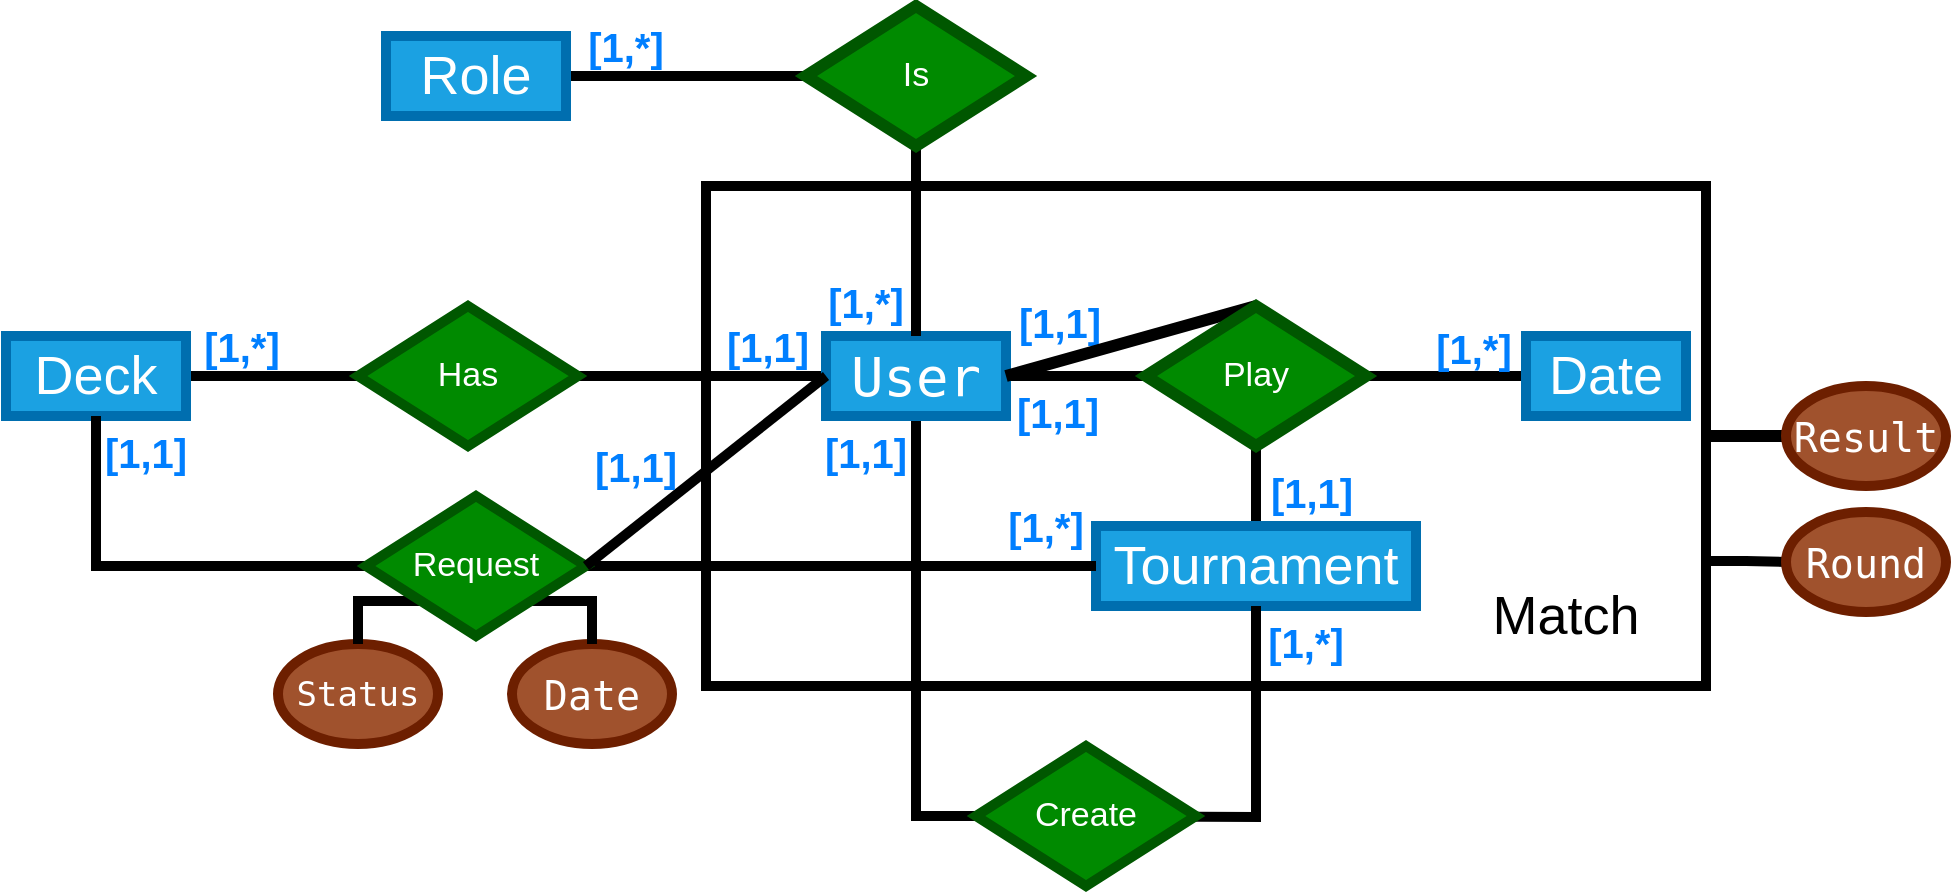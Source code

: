 <mxfile>
    <diagram name="Página-1" id="507ssJq4naJnl4tNUfq0">
        <mxGraphModel dx="1696" dy="586" grid="1" gridSize="10" guides="1" tooltips="1" connect="1" arrows="1" fold="1" page="1" pageScale="1" pageWidth="827" pageHeight="1169" math="0" shadow="0">
            <root>
                <mxCell id="0"/>
                <mxCell id="1" parent="0"/>
                <mxCell id="s4LA91QQ77V4tFSlohtm-96" style="edgeStyle=orthogonalEdgeStyle;rounded=0;orthogonalLoop=1;jettySize=auto;html=1;exitX=1;exitY=0.5;exitDx=0;exitDy=0;entryX=0;entryY=0.5;entryDx=0;entryDy=0;strokeWidth=6;endArrow=none;endFill=0;" parent="1" source="s4LA91QQ77V4tFSlohtm-98" edge="1">
                    <mxGeometry relative="1" as="geometry">
                        <mxPoint x="420.0" y="245.0" as="targetPoint"/>
                    </mxGeometry>
                </mxCell>
                <mxCell id="s4LA91QQ77V4tFSlohtm-97" style="edgeStyle=orthogonalEdgeStyle;rounded=0;orthogonalLoop=1;jettySize=auto;html=1;exitX=1;exitY=0.75;exitDx=0;exitDy=0;entryX=0;entryY=0.5;entryDx=0;entryDy=0;strokeWidth=5;endArrow=none;endFill=0;" parent="1" source="s4LA91QQ77V4tFSlohtm-98" target="s4LA91QQ77V4tFSlohtm-115" edge="1">
                    <mxGeometry relative="1" as="geometry"/>
                </mxCell>
                <mxCell id="s4LA91QQ77V4tFSlohtm-98" value="" style="rounded=0;whiteSpace=wrap;html=1;strokeWidth=5;fillColor=none;" parent="1" vertex="1">
                    <mxGeometry x="-120" y="120" width="500" height="250" as="geometry"/>
                </mxCell>
                <mxCell id="s4LA91QQ77V4tFSlohtm-99" style="edgeStyle=orthogonalEdgeStyle;rounded=0;orthogonalLoop=1;jettySize=auto;html=1;exitX=1;exitY=0.5;exitDx=0;exitDy=0;entryX=0;entryY=0.5;entryDx=0;entryDy=0;strokeWidth=5;endArrow=none;endFill=0;" parent="1" source="s4LA91QQ77V4tFSlohtm-100" target="s4LA91QQ77V4tFSlohtm-113" edge="1">
                    <mxGeometry relative="1" as="geometry"/>
                </mxCell>
                <mxCell id="s4LA91QQ77V4tFSlohtm-100" value="&lt;font style=&quot;font-size: 27px;&quot;&gt;Deck&lt;/font&gt;" style="rounded=0;whiteSpace=wrap;html=1;fillColor=#1ba1e2;strokeColor=#006EAF;fontColor=#ffffff;strokeWidth=5;" parent="1" vertex="1">
                    <mxGeometry x="-470" y="195" width="90" height="40" as="geometry"/>
                </mxCell>
                <mxCell id="s4LA91QQ77V4tFSlohtm-101" value="" style="edgeStyle=orthogonalEdgeStyle;rounded=0;orthogonalLoop=1;jettySize=auto;html=1;endArrow=none;endFill=0;strokeWidth=5;" parent="1" source="s4LA91QQ77V4tFSlohtm-102" target="s4LA91QQ77V4tFSlohtm-123" edge="1">
                    <mxGeometry relative="1" as="geometry"/>
                </mxCell>
                <mxCell id="s4LA91QQ77V4tFSlohtm-102" value="&lt;font style=&quot;font-size: 27px;&quot;&gt;Tournament&lt;/font&gt;" style="rounded=0;whiteSpace=wrap;html=1;fillColor=#1ba1e2;strokeColor=#006EAF;fontColor=#ffffff;strokeWidth=5;" parent="1" vertex="1">
                    <mxGeometry x="75" y="290" width="160" height="40" as="geometry"/>
                </mxCell>
                <mxCell id="s4LA91QQ77V4tFSlohtm-103" style="edgeStyle=orthogonalEdgeStyle;rounded=0;orthogonalLoop=1;jettySize=auto;html=1;exitX=0;exitY=0.5;exitDx=0;exitDy=0;entryX=1;entryY=0.5;entryDx=0;entryDy=0;strokeWidth=5;endArrow=none;endFill=0;" parent="1" source="s4LA91QQ77V4tFSlohtm-106" target="s4LA91QQ77V4tFSlohtm-113" edge="1">
                    <mxGeometry relative="1" as="geometry"/>
                </mxCell>
                <mxCell id="s4LA91QQ77V4tFSlohtm-104" value="" style="edgeStyle=orthogonalEdgeStyle;rounded=0;orthogonalLoop=1;jettySize=auto;html=1;endArrow=none;endFill=0;strokeWidth=5;" parent="1" source="s4LA91QQ77V4tFSlohtm-106" edge="1">
                    <mxGeometry relative="1" as="geometry">
                        <mxPoint x="100" y="215.0" as="targetPoint"/>
                    </mxGeometry>
                </mxCell>
                <mxCell id="s4LA91QQ77V4tFSlohtm-105" style="edgeStyle=orthogonalEdgeStyle;rounded=0;orthogonalLoop=1;jettySize=auto;html=1;exitX=0.5;exitY=1;exitDx=0;exitDy=0;endArrow=none;endFill=0;strokeWidth=5;entryX=0;entryY=0.5;entryDx=0;entryDy=0;" parent="1" source="s4LA91QQ77V4tFSlohtm-106" target="s4LA91QQ77V4tFSlohtm-131" edge="1">
                    <mxGeometry relative="1" as="geometry">
                        <mxPoint x="-15" y="400" as="targetPoint"/>
                    </mxGeometry>
                </mxCell>
                <mxCell id="s4LA91QQ77V4tFSlohtm-106" value="&lt;pre dir=&quot;ltr&quot; style=&quot;text-align: left; line-height: 100%; font-size: 27px;&quot; id=&quot;tw-target-text&quot; data-placeholder=&quot;Traducción&quot; class=&quot;tw-data-text tw-text-large tw-ta&quot;&gt;&lt;font style=&quot;font-size: 27px;&quot;&gt;User&lt;/font&gt;&lt;/pre&gt;" style="rounded=0;whiteSpace=wrap;html=1;fillColor=#1ba1e2;strokeColor=#006EAF;fontColor=#ffffff;strokeWidth=5;" parent="1" vertex="1">
                    <mxGeometry x="-60" y="195" width="90" height="40" as="geometry"/>
                </mxCell>
                <mxCell id="s4LA91QQ77V4tFSlohtm-107" style="edgeStyle=orthogonalEdgeStyle;rounded=0;orthogonalLoop=1;jettySize=auto;html=1;entryX=1;entryY=0.5;entryDx=0;entryDy=0;endArrow=none;endFill=0;strokeWidth=5;" parent="1" source="s4LA91QQ77V4tFSlohtm-108" edge="1">
                    <mxGeometry relative="1" as="geometry">
                        <mxPoint x="210" y="215.0" as="targetPoint"/>
                    </mxGeometry>
                </mxCell>
                <mxCell id="s4LA91QQ77V4tFSlohtm-108" value="&lt;font style=&quot;font-size: 27px;&quot;&gt;Date&lt;/font&gt;" style="rounded=0;whiteSpace=wrap;html=1;fillColor=#1ba1e2;strokeColor=#006EAF;fontColor=#ffffff;perimeterSpacing=0;strokeWidth=5;" parent="1" vertex="1">
                    <mxGeometry x="290" y="195" width="80" height="40" as="geometry"/>
                </mxCell>
                <mxCell id="s4LA91QQ77V4tFSlohtm-109" style="edgeStyle=orthogonalEdgeStyle;rounded=0;orthogonalLoop=1;jettySize=auto;html=1;exitX=1;exitY=0.5;exitDx=0;exitDy=0;entryX=1;entryY=0.5;entryDx=0;entryDy=0;" parent="1" edge="1">
                    <mxGeometry relative="1" as="geometry">
                        <mxPoint x="225" y="215" as="sourcePoint"/>
                        <mxPoint x="225" y="215" as="targetPoint"/>
                    </mxGeometry>
                </mxCell>
                <mxCell id="s4LA91QQ77V4tFSlohtm-110" style="edgeStyle=orthogonalEdgeStyle;rounded=0;orthogonalLoop=1;jettySize=auto;html=1;exitX=0.5;exitY=1;exitDx=0;exitDy=0;" parent="1" edge="1">
                    <mxGeometry relative="1" as="geometry">
                        <mxPoint x="170" y="250" as="sourcePoint"/>
                        <mxPoint x="170" y="250" as="targetPoint"/>
                    </mxGeometry>
                </mxCell>
                <mxCell id="s4LA91QQ77V4tFSlohtm-111" style="edgeStyle=orthogonalEdgeStyle;rounded=0;orthogonalLoop=1;jettySize=auto;html=1;exitX=0.5;exitY=1;exitDx=0;exitDy=0;" parent="1" source="s4LA91QQ77V4tFSlohtm-98" target="s4LA91QQ77V4tFSlohtm-98" edge="1">
                    <mxGeometry relative="1" as="geometry"/>
                </mxCell>
                <mxCell id="s4LA91QQ77V4tFSlohtm-112" value="&lt;font style=&quot;font-size: 27px;&quot;&gt;Match&lt;/font&gt;" style="text;html=1;strokeColor=none;fillColor=none;align=center;verticalAlign=middle;whiteSpace=wrap;rounded=0;" parent="1" vertex="1">
                    <mxGeometry x="280" y="320" width="60" height="30" as="geometry"/>
                </mxCell>
                <mxCell id="s4LA91QQ77V4tFSlohtm-113" value="&lt;font style=&quot;font-size: 17px;&quot;&gt;Has&lt;/font&gt;" style="rhombus;whiteSpace=wrap;html=1;fillColor=#008a00;fontColor=#ffffff;strokeColor=#005700;strokeWidth=5;" parent="1" vertex="1">
                    <mxGeometry x="-294" y="180" width="110" height="70" as="geometry"/>
                </mxCell>
                <mxCell id="s4LA91QQ77V4tFSlohtm-114" style="edgeStyle=orthogonalEdgeStyle;rounded=0;orthogonalLoop=1;jettySize=auto;html=1;exitX=1;exitY=0.5;exitDx=0;exitDy=0;entryX=0.5;entryY=1;entryDx=0;entryDy=0;endArrow=none;endFill=0;strokeWidth=5;" parent="1" target="s4LA91QQ77V4tFSlohtm-102" edge="1">
                    <mxGeometry relative="1" as="geometry">
                        <mxPoint x="40" y="435" as="sourcePoint"/>
                    </mxGeometry>
                </mxCell>
                <mxCell id="s4LA91QQ77V4tFSlohtm-115" value="&lt;pre dir=&quot;ltr&quot; style=&quot;text-align:left&quot; id=&quot;tw-target-text&quot; data-placeholder=&quot;Traducción&quot; class=&quot;tw-data-text tw-text-large tw-ta&quot;&gt;&lt;span style=&quot;font-size: 20px;&quot; lang=&quot;en&quot; class=&quot;Y2IQFc&quot;&gt;Round&lt;/span&gt;&lt;/pre&gt;" style="ellipse;whiteSpace=wrap;html=1;fillColor=#a0522d;strokeColor=#6D1F00;fontColor=#ffffff;strokeWidth=5;" parent="1" vertex="1">
                    <mxGeometry x="420" y="283" width="80" height="50" as="geometry"/>
                </mxCell>
                <mxCell id="s4LA91QQ77V4tFSlohtm-116" value="&lt;b&gt;&lt;font color=&quot;#007fff&quot; style=&quot;font-size: 20px;&quot;&gt;[1,1]&lt;/font&gt;&lt;/b&gt;" style="text;html=1;strokeColor=none;fillColor=none;align=center;verticalAlign=middle;whiteSpace=wrap;rounded=0;" parent="1" vertex="1">
                    <mxGeometry x="-109" y="190" width="40" height="20" as="geometry"/>
                </mxCell>
                <mxCell id="s4LA91QQ77V4tFSlohtm-117" value="&lt;b&gt;&lt;font color=&quot;#007fff&quot; style=&quot;font-size: 20px;&quot;&gt;[1,*]&lt;/font&gt;&lt;/b&gt;" style="text;html=1;strokeColor=none;fillColor=none;align=center;verticalAlign=middle;whiteSpace=wrap;rounded=0;" parent="1" vertex="1">
                    <mxGeometry x="-372" y="190" width="40" height="20" as="geometry"/>
                </mxCell>
                <mxCell id="s4LA91QQ77V4tFSlohtm-118" value="&lt;b&gt;&lt;font color=&quot;#007fff&quot; style=&quot;font-size: 20px;&quot;&gt;[1,1]&lt;/font&gt;&lt;/b&gt;" style="text;html=1;strokeColor=none;fillColor=none;align=center;verticalAlign=middle;whiteSpace=wrap;rounded=0;" parent="1" vertex="1">
                    <mxGeometry x="36" y="223" width="40" height="20" as="geometry"/>
                </mxCell>
                <mxCell id="s4LA91QQ77V4tFSlohtm-119" value="&lt;b&gt;&lt;font color=&quot;#007fff&quot; style=&quot;font-size: 20px;&quot;&gt;[1,1]&lt;/font&gt;&lt;/b&gt;" style="text;html=1;strokeColor=none;fillColor=none;align=center;verticalAlign=middle;whiteSpace=wrap;rounded=0;" parent="1" vertex="1">
                    <mxGeometry x="37" y="178" width="40" height="20" as="geometry"/>
                </mxCell>
                <mxCell id="s4LA91QQ77V4tFSlohtm-120" value="&lt;b&gt;&lt;font color=&quot;#007fff&quot; style=&quot;font-size: 20px;&quot;&gt;[1,*]&lt;/font&gt;&lt;/b&gt;" style="text;html=1;strokeColor=none;fillColor=none;align=center;verticalAlign=middle;whiteSpace=wrap;rounded=0;" parent="1" vertex="1">
                    <mxGeometry x="244" y="188.5" width="40" height="25" as="geometry"/>
                </mxCell>
                <mxCell id="s4LA91QQ77V4tFSlohtm-121" value="&lt;b&gt;&lt;font color=&quot;#007fff&quot; style=&quot;font-size: 20px;&quot;&gt;[1,1]&lt;/font&gt;&lt;/b&gt;" style="text;html=1;strokeColor=none;fillColor=none;align=center;verticalAlign=middle;whiteSpace=wrap;rounded=0;" parent="1" vertex="1">
                    <mxGeometry x="163" y="263" width="40" height="20" as="geometry"/>
                </mxCell>
                <mxCell id="s4LA91QQ77V4tFSlohtm-122" value="" style="endArrow=none;html=1;rounded=0;entryX=0.5;entryY=0;entryDx=0;entryDy=0;exitX=1;exitY=0.5;exitDx=0;exitDy=0;targetPerimeterSpacing=1;strokeWidth=6;endSize=5;" parent="1" source="s4LA91QQ77V4tFSlohtm-106" edge="1">
                    <mxGeometry width="50" height="50" relative="1" as="geometry">
                        <mxPoint x="120" y="260" as="sourcePoint"/>
                        <mxPoint x="155" y="180.0" as="targetPoint"/>
                    </mxGeometry>
                </mxCell>
                <mxCell id="s4LA91QQ77V4tFSlohtm-123" value="&lt;font style=&quot;font-size: 17px;&quot;&gt;Play&lt;/font&gt;" style="rhombus;whiteSpace=wrap;html=1;fillColor=#008a00;fontColor=#ffffff;strokeColor=#005700;strokeWidth=6;" parent="1" vertex="1">
                    <mxGeometry x="100" y="180" width="110" height="70" as="geometry"/>
                </mxCell>
                <mxCell id="s4LA91QQ77V4tFSlohtm-124" value="" style="edgeStyle=orthogonalEdgeStyle;rounded=0;orthogonalLoop=1;jettySize=auto;html=1;endSize=10;endArrow=none;endFill=0;strokeWidth=5;" parent="1" source="s4LA91QQ77V4tFSlohtm-125" target="s4LA91QQ77V4tFSlohtm-127" edge="1">
                    <mxGeometry relative="1" as="geometry"/>
                </mxCell>
                <mxCell id="s4LA91QQ77V4tFSlohtm-125" value="&lt;font style=&quot;font-size: 27px;&quot;&gt;Role&lt;/font&gt;" style="rounded=0;whiteSpace=wrap;html=1;fillColor=#1ba1e2;strokeColor=#006EAF;fontColor=#ffffff;strokeWidth=5;" parent="1" vertex="1">
                    <mxGeometry x="-280" y="45" width="90" height="40" as="geometry"/>
                </mxCell>
                <mxCell id="s4LA91QQ77V4tFSlohtm-126" value="" style="edgeStyle=orthogonalEdgeStyle;rounded=0;orthogonalLoop=1;jettySize=auto;html=1;strokeWidth=5;endArrow=none;endFill=0;" parent="1" source="s4LA91QQ77V4tFSlohtm-127" target="s4LA91QQ77V4tFSlohtm-106" edge="1">
                    <mxGeometry relative="1" as="geometry"/>
                </mxCell>
                <mxCell id="s4LA91QQ77V4tFSlohtm-127" value="&lt;font style=&quot;font-size: 17px;&quot;&gt;Is&lt;/font&gt;" style="rhombus;whiteSpace=wrap;html=1;fillColor=#008a00;fontColor=#ffffff;strokeColor=#005700;strokeWidth=6;" parent="1" vertex="1">
                    <mxGeometry x="-70" y="30" width="110" height="70" as="geometry"/>
                </mxCell>
                <mxCell id="s4LA91QQ77V4tFSlohtm-128" value="&lt;pre dir=&quot;ltr&quot; style=&quot;text-align: left; font-size: 11px;&quot; id=&quot;tw-target-text&quot; data-placeholder=&quot;Traducción&quot; class=&quot;tw-data-text tw-text-large tw-ta&quot;&gt;&lt;font style=&quot;font-size: 20px;&quot;&gt;Result&lt;/font&gt;&lt;/pre&gt;" style="ellipse;whiteSpace=wrap;html=1;fillColor=#a0522d;strokeColor=#6D1F00;fontColor=#ffffff;strokeWidth=5;" parent="1" vertex="1">
                    <mxGeometry x="420" y="220" width="80" height="50" as="geometry"/>
                </mxCell>
                <mxCell id="s4LA91QQ77V4tFSlohtm-129" value="&lt;pre dir=&quot;ltr&quot; style=&quot;text-align: left; font-size: 11px;&quot; id=&quot;tw-target-text&quot; data-placeholder=&quot;Traducción&quot; class=&quot;tw-data-text tw-text-large tw-ta&quot;&gt;&lt;font style=&quot;font-size: 20px;&quot;&gt;Date&lt;/font&gt;&lt;/pre&gt;" style="ellipse;whiteSpace=wrap;html=1;fillColor=#a0522d;strokeColor=#6D1F00;fontColor=#ffffff;strokeWidth=5;" parent="1" vertex="1">
                    <mxGeometry x="-217" y="349" width="80" height="50" as="geometry"/>
                </mxCell>
                <mxCell id="s4LA91QQ77V4tFSlohtm-130" value="&lt;pre dir=&quot;ltr&quot; style=&quot;text-align: left; font-size: 11px;&quot; id=&quot;tw-target-text&quot; data-placeholder=&quot;Traducción&quot; class=&quot;tw-data-text tw-text-large tw-ta&quot;&gt;&lt;font style=&quot;font-size: 17px;&quot;&gt;Status&lt;/font&gt;&lt;br&gt;&lt;/pre&gt;" style="ellipse;whiteSpace=wrap;html=1;fillColor=#a0522d;strokeColor=#6D1F00;fontColor=#ffffff;strokeWidth=5;" parent="1" vertex="1">
                    <mxGeometry x="-334" y="349" width="80" height="50" as="geometry"/>
                </mxCell>
                <mxCell id="s4LA91QQ77V4tFSlohtm-131" value="&lt;font style=&quot;font-size: 17px;&quot;&gt;Create&lt;/font&gt;" style="rhombus;whiteSpace=wrap;html=1;fillColor=#008a00;fontColor=#ffffff;strokeColor=#005700;strokeWidth=5;" parent="1" vertex="1">
                    <mxGeometry x="15" y="400" width="110" height="70" as="geometry"/>
                </mxCell>
                <mxCell id="s4LA91QQ77V4tFSlohtm-132" value="&lt;b&gt;&lt;font color=&quot;#007fff&quot; style=&quot;font-size: 20px;&quot;&gt;[1,*]&lt;/font&gt;&lt;/b&gt;" style="text;html=1;strokeColor=none;fillColor=none;align=center;verticalAlign=middle;whiteSpace=wrap;rounded=0;" parent="1" vertex="1">
                    <mxGeometry x="-180" y="40" width="40" height="20" as="geometry"/>
                </mxCell>
                <mxCell id="s4LA91QQ77V4tFSlohtm-133" value="&lt;b&gt;&lt;font color=&quot;#007fff&quot; style=&quot;font-size: 20px;&quot;&gt;[1,*]&lt;/font&gt;&lt;/b&gt;" style="text;html=1;strokeColor=none;fillColor=none;align=center;verticalAlign=middle;whiteSpace=wrap;rounded=0;" parent="1" vertex="1">
                    <mxGeometry x="-60" y="165" width="40" height="25" as="geometry"/>
                </mxCell>
                <mxCell id="s4LA91QQ77V4tFSlohtm-134" value="&lt;b&gt;&lt;font color=&quot;#007fff&quot; style=&quot;font-size: 20px;&quot;&gt;[1,1]&lt;/font&gt;&lt;/b&gt;" style="text;html=1;strokeColor=none;fillColor=none;align=center;verticalAlign=middle;whiteSpace=wrap;rounded=0;" parent="1" vertex="1">
                    <mxGeometry x="-60" y="243" width="40" height="20" as="geometry"/>
                </mxCell>
                <mxCell id="s4LA91QQ77V4tFSlohtm-135" value="&lt;b&gt;&lt;font color=&quot;#007fff&quot; style=&quot;font-size: 20px;&quot;&gt;[1,*]&lt;/font&gt;&lt;/b&gt;" style="text;html=1;strokeColor=none;fillColor=none;align=center;verticalAlign=middle;whiteSpace=wrap;rounded=0;" parent="1" vertex="1">
                    <mxGeometry x="160" y="335" width="40" height="25" as="geometry"/>
                </mxCell>
                <mxCell id="s4LA91QQ77V4tFSlohtm-136" value="&lt;b&gt;&lt;font color=&quot;#007fff&quot; style=&quot;font-size: 20px;&quot;&gt;[1,1]&lt;/font&gt;&lt;/b&gt;" style="text;html=1;strokeColor=none;fillColor=none;align=center;verticalAlign=middle;whiteSpace=wrap;rounded=0;" parent="1" vertex="1">
                    <mxGeometry x="-420" y="243" width="40" height="20" as="geometry"/>
                </mxCell>
                <mxCell id="s4LA91QQ77V4tFSlohtm-137" style="edgeStyle=orthogonalEdgeStyle;rounded=0;orthogonalLoop=1;jettySize=auto;html=1;exitX=0;exitY=0.5;exitDx=0;exitDy=0;entryX=0.5;entryY=1;entryDx=0;entryDy=0;endArrow=none;endFill=0;strokeWidth=5;" parent="1" source="s4LA91QQ77V4tFSlohtm-141" target="s4LA91QQ77V4tFSlohtm-100" edge="1">
                    <mxGeometry relative="1" as="geometry"/>
                </mxCell>
                <mxCell id="s4LA91QQ77V4tFSlohtm-138" style="edgeStyle=orthogonalEdgeStyle;rounded=0;orthogonalLoop=1;jettySize=auto;html=1;exitX=1;exitY=0.5;exitDx=0;exitDy=0;strokeWidth=5;endArrow=none;endFill=0;" parent="1" source="s4LA91QQ77V4tFSlohtm-141" target="s4LA91QQ77V4tFSlohtm-102" edge="1">
                    <mxGeometry relative="1" as="geometry"/>
                </mxCell>
                <mxCell id="s4LA91QQ77V4tFSlohtm-139" style="edgeStyle=orthogonalEdgeStyle;rounded=0;orthogonalLoop=1;jettySize=auto;html=1;exitX=1;exitY=1;exitDx=0;exitDy=0;entryX=0.5;entryY=0;entryDx=0;entryDy=0;strokeWidth=5;endArrow=none;endFill=0;" parent="1" source="s4LA91QQ77V4tFSlohtm-141" target="s4LA91QQ77V4tFSlohtm-129" edge="1">
                    <mxGeometry relative="1" as="geometry"/>
                </mxCell>
                <mxCell id="s4LA91QQ77V4tFSlohtm-140" style="edgeStyle=orthogonalEdgeStyle;rounded=0;orthogonalLoop=1;jettySize=auto;html=1;exitX=0;exitY=1;exitDx=0;exitDy=0;entryX=0.5;entryY=0;entryDx=0;entryDy=0;strokeWidth=5;endArrow=none;endFill=0;" parent="1" source="s4LA91QQ77V4tFSlohtm-141" target="s4LA91QQ77V4tFSlohtm-130" edge="1">
                    <mxGeometry relative="1" as="geometry"/>
                </mxCell>
                <mxCell id="s4LA91QQ77V4tFSlohtm-141" value="&lt;font style=&quot;font-size: 17px;&quot;&gt;Request&lt;/font&gt; " style="rhombus;whiteSpace=wrap;html=1;fillColor=#008a00;fontColor=#ffffff;strokeColor=#005700;strokeWidth=5;" parent="1" vertex="1">
                    <mxGeometry x="-290" y="275" width="110" height="70" as="geometry"/>
                </mxCell>
                <mxCell id="s4LA91QQ77V4tFSlohtm-142" value="" style="endArrow=none;html=1;rounded=0;entryX=0;entryY=0.5;entryDx=0;entryDy=0;exitX=1;exitY=0.5;exitDx=0;exitDy=0;strokeWidth=5;" parent="1" source="s4LA91QQ77V4tFSlohtm-141" target="s4LA91QQ77V4tFSlohtm-106" edge="1">
                    <mxGeometry width="50" height="50" relative="1" as="geometry">
                        <mxPoint x="-185" y="310" as="sourcePoint"/>
                        <mxPoint x="-135" y="263" as="targetPoint"/>
                    </mxGeometry>
                </mxCell>
                <mxCell id="s4LA91QQ77V4tFSlohtm-143" value="&lt;b&gt;&lt;font color=&quot;#007fff&quot; style=&quot;font-size: 20px;&quot;&gt;[1,*]&lt;/font&gt;&lt;/b&gt;" style="text;html=1;strokeColor=none;fillColor=none;align=center;verticalAlign=middle;whiteSpace=wrap;rounded=0;" parent="1" vertex="1">
                    <mxGeometry x="30" y="277" width="40" height="25" as="geometry"/>
                </mxCell>
                <mxCell id="s4LA91QQ77V4tFSlohtm-144" value="&lt;b&gt;&lt;font color=&quot;#007fff&quot; style=&quot;font-size: 20px;&quot;&gt;[1,1]&lt;/font&gt;&lt;/b&gt;" style="text;html=1;strokeColor=none;fillColor=none;align=center;verticalAlign=middle;whiteSpace=wrap;rounded=0;" parent="1" vertex="1">
                    <mxGeometry x="-175" y="250" width="40" height="20" as="geometry"/>
                </mxCell>
            </root>
        </mxGraphModel>
    </diagram>
</mxfile>
